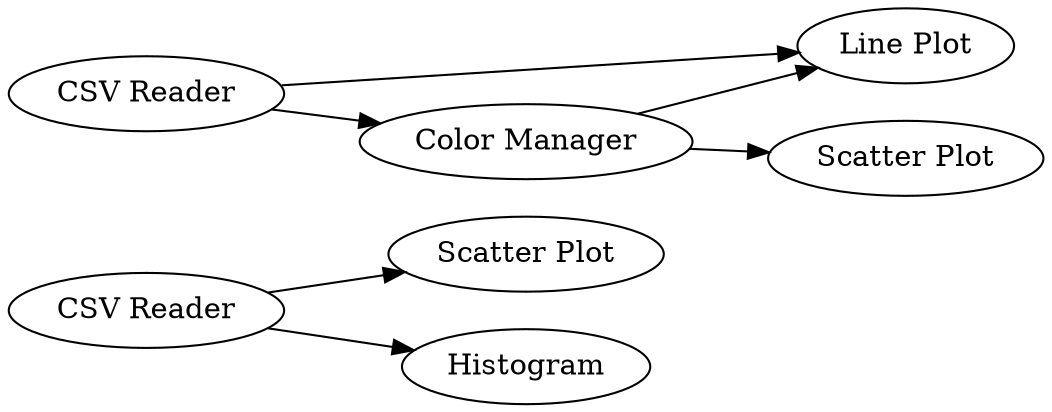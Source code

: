 digraph {
	"5535395223327099196_3" [label="Scatter Plot"]
	"5535395223327099196_4" [label="Color Manager"]
	"5535395223327099196_7" [label="Line Plot"]
	"5535395223327099196_5" [label="CSV Reader"]
	"5535395223327099196_6" [label="Scatter Plot"]
	"5535395223327099196_1" [label="CSV Reader"]
	"5535395223327099196_2" [label=Histogram]
	"5535395223327099196_4" -> "5535395223327099196_6"
	"5535395223327099196_5" -> "5535395223327099196_7"
	"5535395223327099196_1" -> "5535395223327099196_3"
	"5535395223327099196_4" -> "5535395223327099196_7"
	"5535395223327099196_1" -> "5535395223327099196_2"
	"5535395223327099196_5" -> "5535395223327099196_4"
	rankdir=LR
}
